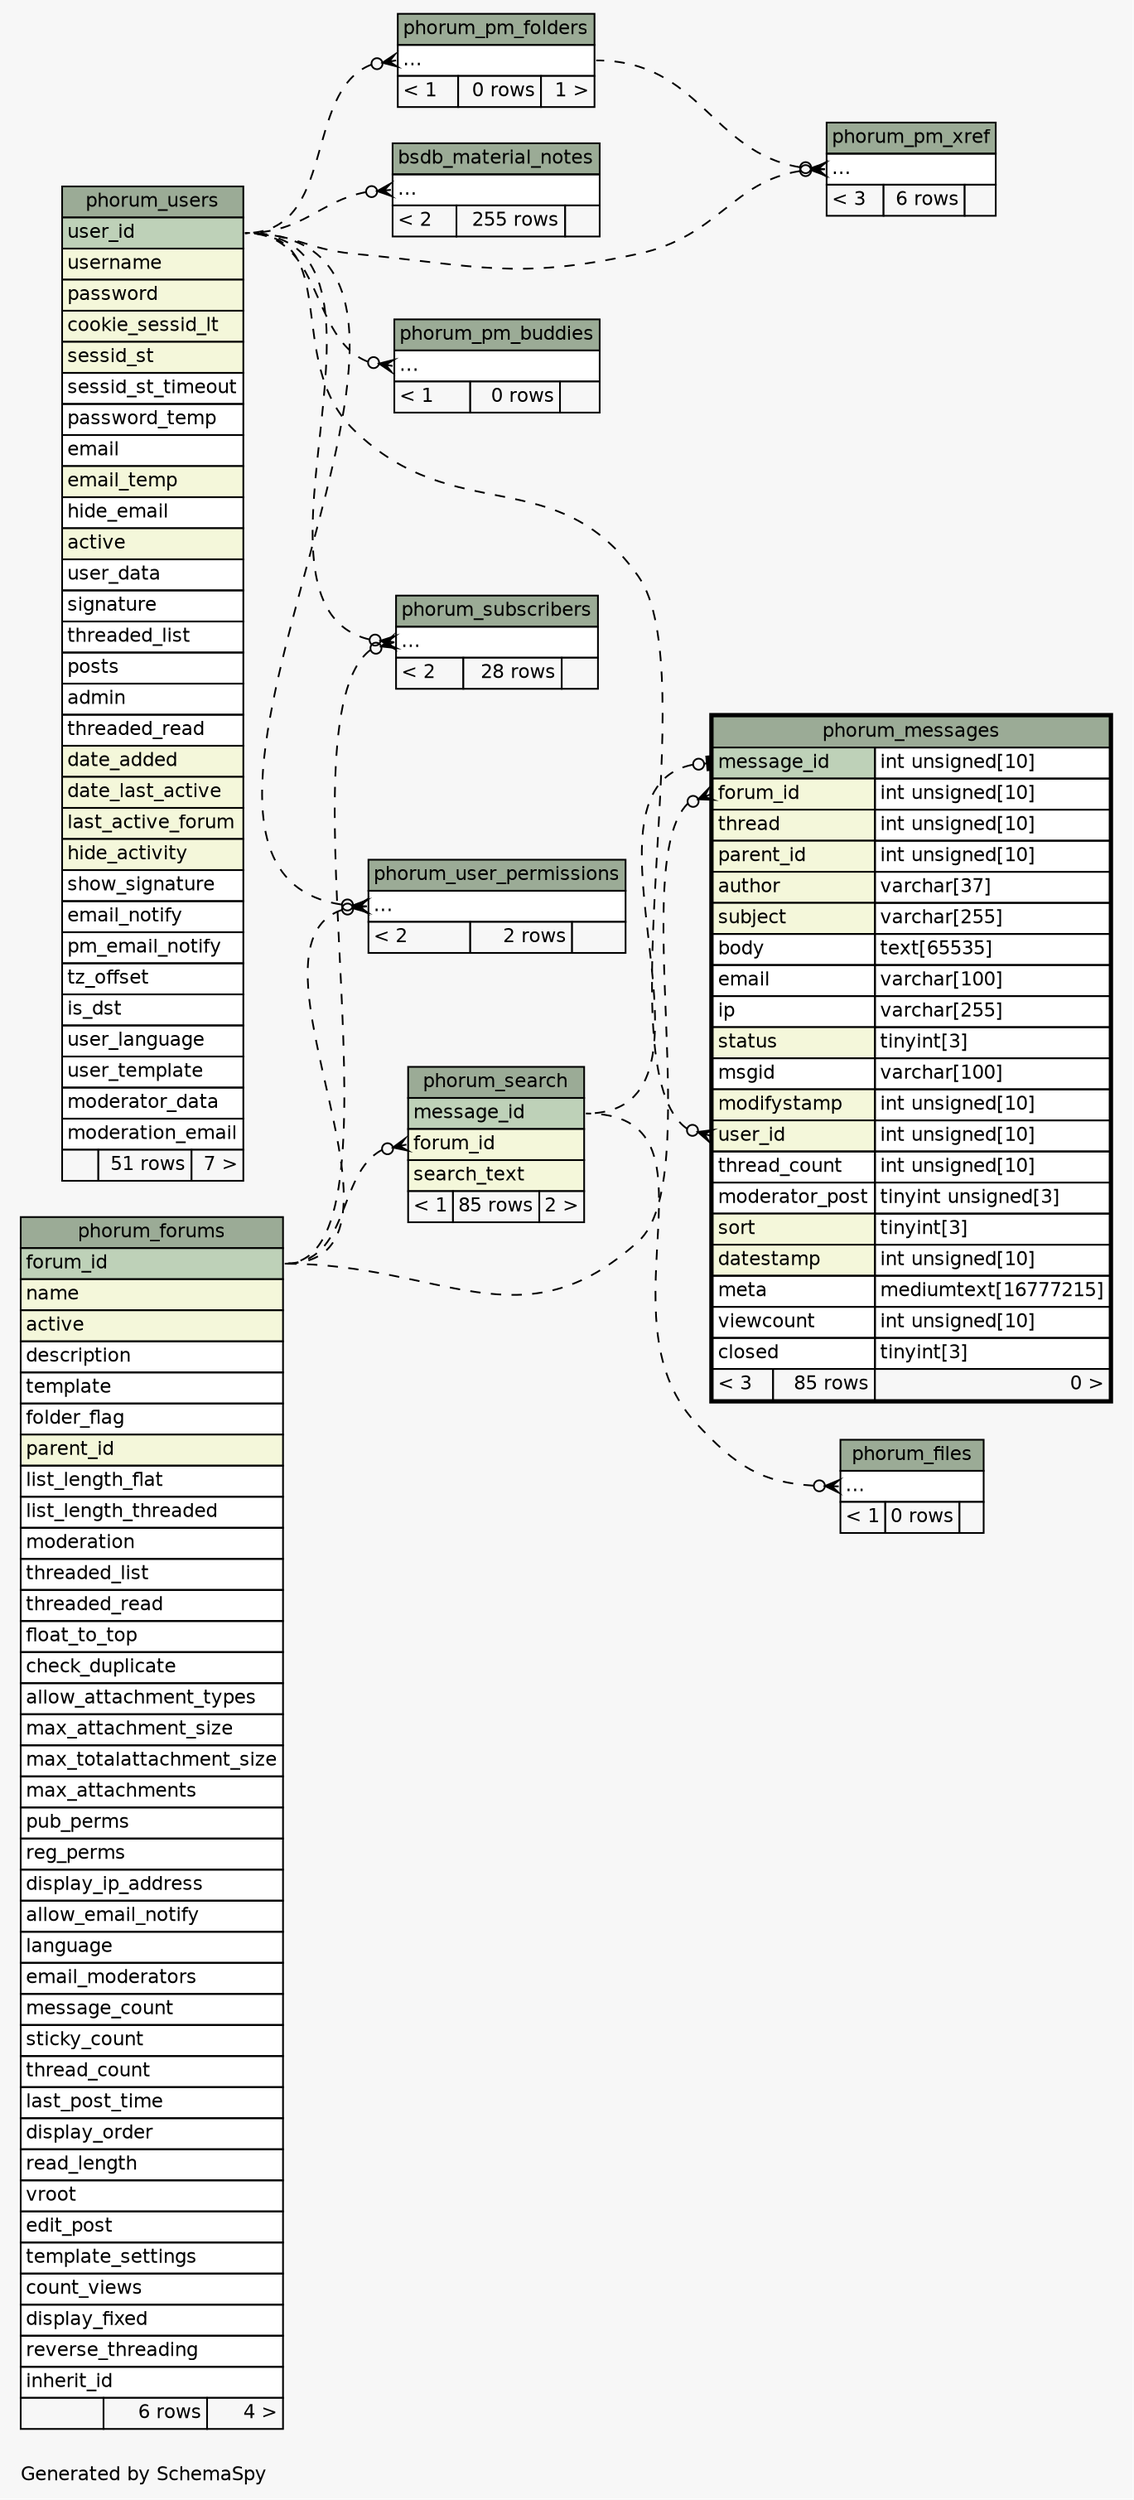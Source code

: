 // dot 2.38.0 on Mac OS X 10.9.4
// SchemaSpy rev 590
digraph "impliedTwoDegreesRelationshipsDiagram" {
  graph [
    rankdir="RL"
    bgcolor="#f7f7f7"
    label="\nGenerated by SchemaSpy"
    labeljust="l"
    nodesep="0.18"
    ranksep="0.46"
    fontname="Helvetica"
    fontsize="11"
  ];
  node [
    fontname="Helvetica"
    fontsize="11"
    shape="plaintext"
  ];
  edge [
    arrowsize="0.8"
  ];
  "bsdb_material_notes":"elipses":w -> "phorum_users":"user_id":e [arrowhead=none dir=back arrowtail=crowodot style=dashed];
  "phorum_files":"elipses":w -> "phorum_search":"message_id":e [arrowhead=none dir=back arrowtail=crowodot style=dashed];
  "phorum_messages":"forum_id":w -> "phorum_forums":"forum_id":e [arrowhead=none dir=back arrowtail=crowodot style=dashed];
  "phorum_messages":"message_id":w -> "phorum_search":"message_id":e [arrowhead=none dir=back arrowtail=teeodot style=dashed];
  "phorum_messages":"user_id":w -> "phorum_users":"user_id":e [arrowhead=none dir=back arrowtail=crowodot style=dashed];
  "phorum_pm_buddies":"elipses":w -> "phorum_users":"user_id":e [arrowhead=none dir=back arrowtail=crowodot style=dashed];
  "phorum_pm_folders":"elipses":w -> "phorum_users":"user_id":e [arrowhead=none dir=back arrowtail=crowodot style=dashed];
  "phorum_pm_xref":"elipses":w -> "phorum_pm_folders":"elipses":e [arrowhead=none dir=back arrowtail=crowodot style=dashed];
  "phorum_pm_xref":"elipses":w -> "phorum_users":"user_id":e [arrowhead=none dir=back arrowtail=crowodot style=dashed];
  "phorum_search":"forum_id":w -> "phorum_forums":"forum_id":e [arrowhead=none dir=back arrowtail=crowodot style=dashed];
  "phorum_subscribers":"elipses":w -> "phorum_forums":"forum_id":e [arrowhead=none dir=back arrowtail=crowodot style=dashed];
  "phorum_subscribers":"elipses":w -> "phorum_users":"user_id":e [arrowhead=none dir=back arrowtail=crowodot style=dashed];
  "phorum_user_permissions":"elipses":w -> "phorum_forums":"forum_id":e [arrowhead=none dir=back arrowtail=crowodot style=dashed];
  "phorum_user_permissions":"elipses":w -> "phorum_users":"user_id":e [arrowhead=none dir=back arrowtail=crowodot style=dashed];
  "bsdb_material_notes" [
    label=<
    <TABLE BORDER="0" CELLBORDER="1" CELLSPACING="0" BGCOLOR="#ffffff">
      <TR><TD COLSPAN="3" BGCOLOR="#9bab96" ALIGN="CENTER">bsdb_material_notes</TD></TR>
      <TR><TD PORT="elipses" COLSPAN="3" ALIGN="LEFT">...</TD></TR>
      <TR><TD ALIGN="LEFT" BGCOLOR="#f7f7f7">&lt; 2</TD><TD ALIGN="RIGHT" BGCOLOR="#f7f7f7">255 rows</TD><TD ALIGN="RIGHT" BGCOLOR="#f7f7f7">  </TD></TR>
    </TABLE>>
    URL="bsdb_material_notes.html"
    tooltip="bsdb_material_notes"
  ];
  "phorum_files" [
    label=<
    <TABLE BORDER="0" CELLBORDER="1" CELLSPACING="0" BGCOLOR="#ffffff">
      <TR><TD COLSPAN="3" BGCOLOR="#9bab96" ALIGN="CENTER">phorum_files</TD></TR>
      <TR><TD PORT="elipses" COLSPAN="3" ALIGN="LEFT">...</TD></TR>
      <TR><TD ALIGN="LEFT" BGCOLOR="#f7f7f7">&lt; 1</TD><TD ALIGN="RIGHT" BGCOLOR="#f7f7f7">0 rows</TD><TD ALIGN="RIGHT" BGCOLOR="#f7f7f7">  </TD></TR>
    </TABLE>>
    URL="phorum_files.html"
    tooltip="phorum_files"
  ];
  "phorum_forums" [
    label=<
    <TABLE BORDER="0" CELLBORDER="1" CELLSPACING="0" BGCOLOR="#ffffff">
      <TR><TD COLSPAN="3" BGCOLOR="#9bab96" ALIGN="CENTER">phorum_forums</TD></TR>
      <TR><TD PORT="forum_id" COLSPAN="3" BGCOLOR="#bed1b8" ALIGN="LEFT">forum_id</TD></TR>
      <TR><TD PORT="name" COLSPAN="3" BGCOLOR="#f4f7da" ALIGN="LEFT">name</TD></TR>
      <TR><TD PORT="active" COLSPAN="3" BGCOLOR="#f4f7da" ALIGN="LEFT">active</TD></TR>
      <TR><TD PORT="description" COLSPAN="3" ALIGN="LEFT">description</TD></TR>
      <TR><TD PORT="template" COLSPAN="3" ALIGN="LEFT">template</TD></TR>
      <TR><TD PORT="folder_flag" COLSPAN="3" ALIGN="LEFT">folder_flag</TD></TR>
      <TR><TD PORT="parent_id" COLSPAN="3" BGCOLOR="#f4f7da" ALIGN="LEFT">parent_id</TD></TR>
      <TR><TD PORT="list_length_flat" COLSPAN="3" ALIGN="LEFT">list_length_flat</TD></TR>
      <TR><TD PORT="list_length_threaded" COLSPAN="3" ALIGN="LEFT">list_length_threaded</TD></TR>
      <TR><TD PORT="moderation" COLSPAN="3" ALIGN="LEFT">moderation</TD></TR>
      <TR><TD PORT="threaded_list" COLSPAN="3" ALIGN="LEFT">threaded_list</TD></TR>
      <TR><TD PORT="threaded_read" COLSPAN="3" ALIGN="LEFT">threaded_read</TD></TR>
      <TR><TD PORT="float_to_top" COLSPAN="3" ALIGN="LEFT">float_to_top</TD></TR>
      <TR><TD PORT="check_duplicate" COLSPAN="3" ALIGN="LEFT">check_duplicate</TD></TR>
      <TR><TD PORT="allow_attachment_types" COLSPAN="3" ALIGN="LEFT">allow_attachment_types</TD></TR>
      <TR><TD PORT="max_attachment_size" COLSPAN="3" ALIGN="LEFT">max_attachment_size</TD></TR>
      <TR><TD PORT="max_totalattachment_size" COLSPAN="3" ALIGN="LEFT">max_totalattachment_size</TD></TR>
      <TR><TD PORT="max_attachments" COLSPAN="3" ALIGN="LEFT">max_attachments</TD></TR>
      <TR><TD PORT="pub_perms" COLSPAN="3" ALIGN="LEFT">pub_perms</TD></TR>
      <TR><TD PORT="reg_perms" COLSPAN="3" ALIGN="LEFT">reg_perms</TD></TR>
      <TR><TD PORT="display_ip_address" COLSPAN="3" ALIGN="LEFT">display_ip_address</TD></TR>
      <TR><TD PORT="allow_email_notify" COLSPAN="3" ALIGN="LEFT">allow_email_notify</TD></TR>
      <TR><TD PORT="language" COLSPAN="3" ALIGN="LEFT">language</TD></TR>
      <TR><TD PORT="email_moderators" COLSPAN="3" ALIGN="LEFT">email_moderators</TD></TR>
      <TR><TD PORT="message_count" COLSPAN="3" ALIGN="LEFT">message_count</TD></TR>
      <TR><TD PORT="sticky_count" COLSPAN="3" ALIGN="LEFT">sticky_count</TD></TR>
      <TR><TD PORT="thread_count" COLSPAN="3" ALIGN="LEFT">thread_count</TD></TR>
      <TR><TD PORT="last_post_time" COLSPAN="3" ALIGN="LEFT">last_post_time</TD></TR>
      <TR><TD PORT="display_order" COLSPAN="3" ALIGN="LEFT">display_order</TD></TR>
      <TR><TD PORT="read_length" COLSPAN="3" ALIGN="LEFT">read_length</TD></TR>
      <TR><TD PORT="vroot" COLSPAN="3" ALIGN="LEFT">vroot</TD></TR>
      <TR><TD PORT="edit_post" COLSPAN="3" ALIGN="LEFT">edit_post</TD></TR>
      <TR><TD PORT="template_settings" COLSPAN="3" ALIGN="LEFT">template_settings</TD></TR>
      <TR><TD PORT="count_views" COLSPAN="3" ALIGN="LEFT">count_views</TD></TR>
      <TR><TD PORT="display_fixed" COLSPAN="3" ALIGN="LEFT">display_fixed</TD></TR>
      <TR><TD PORT="reverse_threading" COLSPAN="3" ALIGN="LEFT">reverse_threading</TD></TR>
      <TR><TD PORT="inherit_id" COLSPAN="3" ALIGN="LEFT">inherit_id</TD></TR>
      <TR><TD ALIGN="LEFT" BGCOLOR="#f7f7f7">  </TD><TD ALIGN="RIGHT" BGCOLOR="#f7f7f7">6 rows</TD><TD ALIGN="RIGHT" BGCOLOR="#f7f7f7">4 &gt;</TD></TR>
    </TABLE>>
    URL="phorum_forums.html"
    tooltip="phorum_forums"
  ];
  "phorum_messages" [
    label=<
    <TABLE BORDER="2" CELLBORDER="1" CELLSPACING="0" BGCOLOR="#ffffff">
      <TR><TD COLSPAN="3" BGCOLOR="#9bab96" ALIGN="CENTER">phorum_messages</TD></TR>
      <TR><TD PORT="message_id" COLSPAN="2" BGCOLOR="#bed1b8" ALIGN="LEFT">message_id</TD><TD PORT="message_id.type" ALIGN="LEFT">int unsigned[10]</TD></TR>
      <TR><TD PORT="forum_id" COLSPAN="2" BGCOLOR="#f4f7da" ALIGN="LEFT">forum_id</TD><TD PORT="forum_id.type" ALIGN="LEFT">int unsigned[10]</TD></TR>
      <TR><TD PORT="thread" COLSPAN="2" BGCOLOR="#f4f7da" ALIGN="LEFT">thread</TD><TD PORT="thread.type" ALIGN="LEFT">int unsigned[10]</TD></TR>
      <TR><TD PORT="parent_id" COLSPAN="2" BGCOLOR="#f4f7da" ALIGN="LEFT">parent_id</TD><TD PORT="parent_id.type" ALIGN="LEFT">int unsigned[10]</TD></TR>
      <TR><TD PORT="author" COLSPAN="2" BGCOLOR="#f4f7da" ALIGN="LEFT">author</TD><TD PORT="author.type" ALIGN="LEFT">varchar[37]</TD></TR>
      <TR><TD PORT="subject" COLSPAN="2" BGCOLOR="#f4f7da" ALIGN="LEFT">subject</TD><TD PORT="subject.type" ALIGN="LEFT">varchar[255]</TD></TR>
      <TR><TD PORT="body" COLSPAN="2" ALIGN="LEFT">body</TD><TD PORT="body.type" ALIGN="LEFT">text[65535]</TD></TR>
      <TR><TD PORT="email" COLSPAN="2" ALIGN="LEFT">email</TD><TD PORT="email.type" ALIGN="LEFT">varchar[100]</TD></TR>
      <TR><TD PORT="ip" COLSPAN="2" ALIGN="LEFT">ip</TD><TD PORT="ip.type" ALIGN="LEFT">varchar[255]</TD></TR>
      <TR><TD PORT="status" COLSPAN="2" BGCOLOR="#f4f7da" ALIGN="LEFT">status</TD><TD PORT="status.type" ALIGN="LEFT">tinyint[3]</TD></TR>
      <TR><TD PORT="msgid" COLSPAN="2" ALIGN="LEFT">msgid</TD><TD PORT="msgid.type" ALIGN="LEFT">varchar[100]</TD></TR>
      <TR><TD PORT="modifystamp" COLSPAN="2" BGCOLOR="#f4f7da" ALIGN="LEFT">modifystamp</TD><TD PORT="modifystamp.type" ALIGN="LEFT">int unsigned[10]</TD></TR>
      <TR><TD PORT="user_id" COLSPAN="2" BGCOLOR="#f4f7da" ALIGN="LEFT">user_id</TD><TD PORT="user_id.type" ALIGN="LEFT">int unsigned[10]</TD></TR>
      <TR><TD PORT="thread_count" COLSPAN="2" ALIGN="LEFT">thread_count</TD><TD PORT="thread_count.type" ALIGN="LEFT">int unsigned[10]</TD></TR>
      <TR><TD PORT="moderator_post" COLSPAN="2" ALIGN="LEFT">moderator_post</TD><TD PORT="moderator_post.type" ALIGN="LEFT">tinyint unsigned[3]</TD></TR>
      <TR><TD PORT="sort" COLSPAN="2" BGCOLOR="#f4f7da" ALIGN="LEFT">sort</TD><TD PORT="sort.type" ALIGN="LEFT">tinyint[3]</TD></TR>
      <TR><TD PORT="datestamp" COLSPAN="2" BGCOLOR="#f4f7da" ALIGN="LEFT">datestamp</TD><TD PORT="datestamp.type" ALIGN="LEFT">int unsigned[10]</TD></TR>
      <TR><TD PORT="meta" COLSPAN="2" ALIGN="LEFT">meta</TD><TD PORT="meta.type" ALIGN="LEFT">mediumtext[16777215]</TD></TR>
      <TR><TD PORT="viewcount" COLSPAN="2" ALIGN="LEFT">viewcount</TD><TD PORT="viewcount.type" ALIGN="LEFT">int unsigned[10]</TD></TR>
      <TR><TD PORT="closed" COLSPAN="2" ALIGN="LEFT">closed</TD><TD PORT="closed.type" ALIGN="LEFT">tinyint[3]</TD></TR>
      <TR><TD ALIGN="LEFT" BGCOLOR="#f7f7f7">&lt; 3</TD><TD ALIGN="RIGHT" BGCOLOR="#f7f7f7">85 rows</TD><TD ALIGN="RIGHT" BGCOLOR="#f7f7f7">0 &gt;</TD></TR>
    </TABLE>>
    URL="phorum_messages.html"
    tooltip="phorum_messages"
  ];
  "phorum_pm_buddies" [
    label=<
    <TABLE BORDER="0" CELLBORDER="1" CELLSPACING="0" BGCOLOR="#ffffff">
      <TR><TD COLSPAN="3" BGCOLOR="#9bab96" ALIGN="CENTER">phorum_pm_buddies</TD></TR>
      <TR><TD PORT="elipses" COLSPAN="3" ALIGN="LEFT">...</TD></TR>
      <TR><TD ALIGN="LEFT" BGCOLOR="#f7f7f7">&lt; 1</TD><TD ALIGN="RIGHT" BGCOLOR="#f7f7f7">0 rows</TD><TD ALIGN="RIGHT" BGCOLOR="#f7f7f7">  </TD></TR>
    </TABLE>>
    URL="phorum_pm_buddies.html"
    tooltip="phorum_pm_buddies"
  ];
  "phorum_pm_folders" [
    label=<
    <TABLE BORDER="0" CELLBORDER="1" CELLSPACING="0" BGCOLOR="#ffffff">
      <TR><TD COLSPAN="3" BGCOLOR="#9bab96" ALIGN="CENTER">phorum_pm_folders</TD></TR>
      <TR><TD PORT="elipses" COLSPAN="3" ALIGN="LEFT">...</TD></TR>
      <TR><TD ALIGN="LEFT" BGCOLOR="#f7f7f7">&lt; 1</TD><TD ALIGN="RIGHT" BGCOLOR="#f7f7f7">0 rows</TD><TD ALIGN="RIGHT" BGCOLOR="#f7f7f7">1 &gt;</TD></TR>
    </TABLE>>
    URL="phorum_pm_folders.html"
    tooltip="phorum_pm_folders"
  ];
  "phorum_pm_xref" [
    label=<
    <TABLE BORDER="0" CELLBORDER="1" CELLSPACING="0" BGCOLOR="#ffffff">
      <TR><TD COLSPAN="3" BGCOLOR="#9bab96" ALIGN="CENTER">phorum_pm_xref</TD></TR>
      <TR><TD PORT="elipses" COLSPAN="3" ALIGN="LEFT">...</TD></TR>
      <TR><TD ALIGN="LEFT" BGCOLOR="#f7f7f7">&lt; 3</TD><TD ALIGN="RIGHT" BGCOLOR="#f7f7f7">6 rows</TD><TD ALIGN="RIGHT" BGCOLOR="#f7f7f7">  </TD></TR>
    </TABLE>>
    URL="phorum_pm_xref.html"
    tooltip="phorum_pm_xref"
  ];
  "phorum_search" [
    label=<
    <TABLE BORDER="0" CELLBORDER="1" CELLSPACING="0" BGCOLOR="#ffffff">
      <TR><TD COLSPAN="3" BGCOLOR="#9bab96" ALIGN="CENTER">phorum_search</TD></TR>
      <TR><TD PORT="message_id" COLSPAN="3" BGCOLOR="#bed1b8" ALIGN="LEFT">message_id</TD></TR>
      <TR><TD PORT="forum_id" COLSPAN="3" BGCOLOR="#f4f7da" ALIGN="LEFT">forum_id</TD></TR>
      <TR><TD PORT="search_text" COLSPAN="3" BGCOLOR="#f4f7da" ALIGN="LEFT">search_text</TD></TR>
      <TR><TD ALIGN="LEFT" BGCOLOR="#f7f7f7">&lt; 1</TD><TD ALIGN="RIGHT" BGCOLOR="#f7f7f7">85 rows</TD><TD ALIGN="RIGHT" BGCOLOR="#f7f7f7">2 &gt;</TD></TR>
    </TABLE>>
    URL="phorum_search.html"
    tooltip="phorum_search"
  ];
  "phorum_subscribers" [
    label=<
    <TABLE BORDER="0" CELLBORDER="1" CELLSPACING="0" BGCOLOR="#ffffff">
      <TR><TD COLSPAN="3" BGCOLOR="#9bab96" ALIGN="CENTER">phorum_subscribers</TD></TR>
      <TR><TD PORT="elipses" COLSPAN="3" ALIGN="LEFT">...</TD></TR>
      <TR><TD ALIGN="LEFT" BGCOLOR="#f7f7f7">&lt; 2</TD><TD ALIGN="RIGHT" BGCOLOR="#f7f7f7">28 rows</TD><TD ALIGN="RIGHT" BGCOLOR="#f7f7f7">  </TD></TR>
    </TABLE>>
    URL="phorum_subscribers.html"
    tooltip="phorum_subscribers"
  ];
  "phorum_user_permissions" [
    label=<
    <TABLE BORDER="0" CELLBORDER="1" CELLSPACING="0" BGCOLOR="#ffffff">
      <TR><TD COLSPAN="3" BGCOLOR="#9bab96" ALIGN="CENTER">phorum_user_permissions</TD></TR>
      <TR><TD PORT="elipses" COLSPAN="3" ALIGN="LEFT">...</TD></TR>
      <TR><TD ALIGN="LEFT" BGCOLOR="#f7f7f7">&lt; 2</TD><TD ALIGN="RIGHT" BGCOLOR="#f7f7f7">2 rows</TD><TD ALIGN="RIGHT" BGCOLOR="#f7f7f7">  </TD></TR>
    </TABLE>>
    URL="phorum_user_permissions.html"
    tooltip="phorum_user_permissions"
  ];
  "phorum_users" [
    label=<
    <TABLE BORDER="0" CELLBORDER="1" CELLSPACING="0" BGCOLOR="#ffffff">
      <TR><TD COLSPAN="3" BGCOLOR="#9bab96" ALIGN="CENTER">phorum_users</TD></TR>
      <TR><TD PORT="user_id" COLSPAN="3" BGCOLOR="#bed1b8" ALIGN="LEFT">user_id</TD></TR>
      <TR><TD PORT="username" COLSPAN="3" BGCOLOR="#f4f7da" ALIGN="LEFT">username</TD></TR>
      <TR><TD PORT="password" COLSPAN="3" BGCOLOR="#f4f7da" ALIGN="LEFT">password</TD></TR>
      <TR><TD PORT="cookie_sessid_lt" COLSPAN="3" BGCOLOR="#f4f7da" ALIGN="LEFT">cookie_sessid_lt</TD></TR>
      <TR><TD PORT="sessid_st" COLSPAN="3" BGCOLOR="#f4f7da" ALIGN="LEFT">sessid_st</TD></TR>
      <TR><TD PORT="sessid_st_timeout" COLSPAN="3" ALIGN="LEFT">sessid_st_timeout</TD></TR>
      <TR><TD PORT="password_temp" COLSPAN="3" ALIGN="LEFT">password_temp</TD></TR>
      <TR><TD PORT="email" COLSPAN="3" ALIGN="LEFT">email</TD></TR>
      <TR><TD PORT="email_temp" COLSPAN="3" BGCOLOR="#f4f7da" ALIGN="LEFT">email_temp</TD></TR>
      <TR><TD PORT="hide_email" COLSPAN="3" ALIGN="LEFT">hide_email</TD></TR>
      <TR><TD PORT="active" COLSPAN="3" BGCOLOR="#f4f7da" ALIGN="LEFT">active</TD></TR>
      <TR><TD PORT="user_data" COLSPAN="3" ALIGN="LEFT">user_data</TD></TR>
      <TR><TD PORT="signature" COLSPAN="3" ALIGN="LEFT">signature</TD></TR>
      <TR><TD PORT="threaded_list" COLSPAN="3" ALIGN="LEFT">threaded_list</TD></TR>
      <TR><TD PORT="posts" COLSPAN="3" ALIGN="LEFT">posts</TD></TR>
      <TR><TD PORT="admin" COLSPAN="3" ALIGN="LEFT">admin</TD></TR>
      <TR><TD PORT="threaded_read" COLSPAN="3" ALIGN="LEFT">threaded_read</TD></TR>
      <TR><TD PORT="date_added" COLSPAN="3" BGCOLOR="#f4f7da" ALIGN="LEFT">date_added</TD></TR>
      <TR><TD PORT="date_last_active" COLSPAN="3" BGCOLOR="#f4f7da" ALIGN="LEFT">date_last_active</TD></TR>
      <TR><TD PORT="last_active_forum" COLSPAN="3" BGCOLOR="#f4f7da" ALIGN="LEFT">last_active_forum</TD></TR>
      <TR><TD PORT="hide_activity" COLSPAN="3" BGCOLOR="#f4f7da" ALIGN="LEFT">hide_activity</TD></TR>
      <TR><TD PORT="show_signature" COLSPAN="3" ALIGN="LEFT">show_signature</TD></TR>
      <TR><TD PORT="email_notify" COLSPAN="3" ALIGN="LEFT">email_notify</TD></TR>
      <TR><TD PORT="pm_email_notify" COLSPAN="3" ALIGN="LEFT">pm_email_notify</TD></TR>
      <TR><TD PORT="tz_offset" COLSPAN="3" ALIGN="LEFT">tz_offset</TD></TR>
      <TR><TD PORT="is_dst" COLSPAN="3" ALIGN="LEFT">is_dst</TD></TR>
      <TR><TD PORT="user_language" COLSPAN="3" ALIGN="LEFT">user_language</TD></TR>
      <TR><TD PORT="user_template" COLSPAN="3" ALIGN="LEFT">user_template</TD></TR>
      <TR><TD PORT="moderator_data" COLSPAN="3" ALIGN="LEFT">moderator_data</TD></TR>
      <TR><TD PORT="moderation_email" COLSPAN="3" ALIGN="LEFT">moderation_email</TD></TR>
      <TR><TD ALIGN="LEFT" BGCOLOR="#f7f7f7">  </TD><TD ALIGN="RIGHT" BGCOLOR="#f7f7f7">51 rows</TD><TD ALIGN="RIGHT" BGCOLOR="#f7f7f7">7 &gt;</TD></TR>
    </TABLE>>
    URL="phorum_users.html"
    tooltip="phorum_users"
  ];
}
